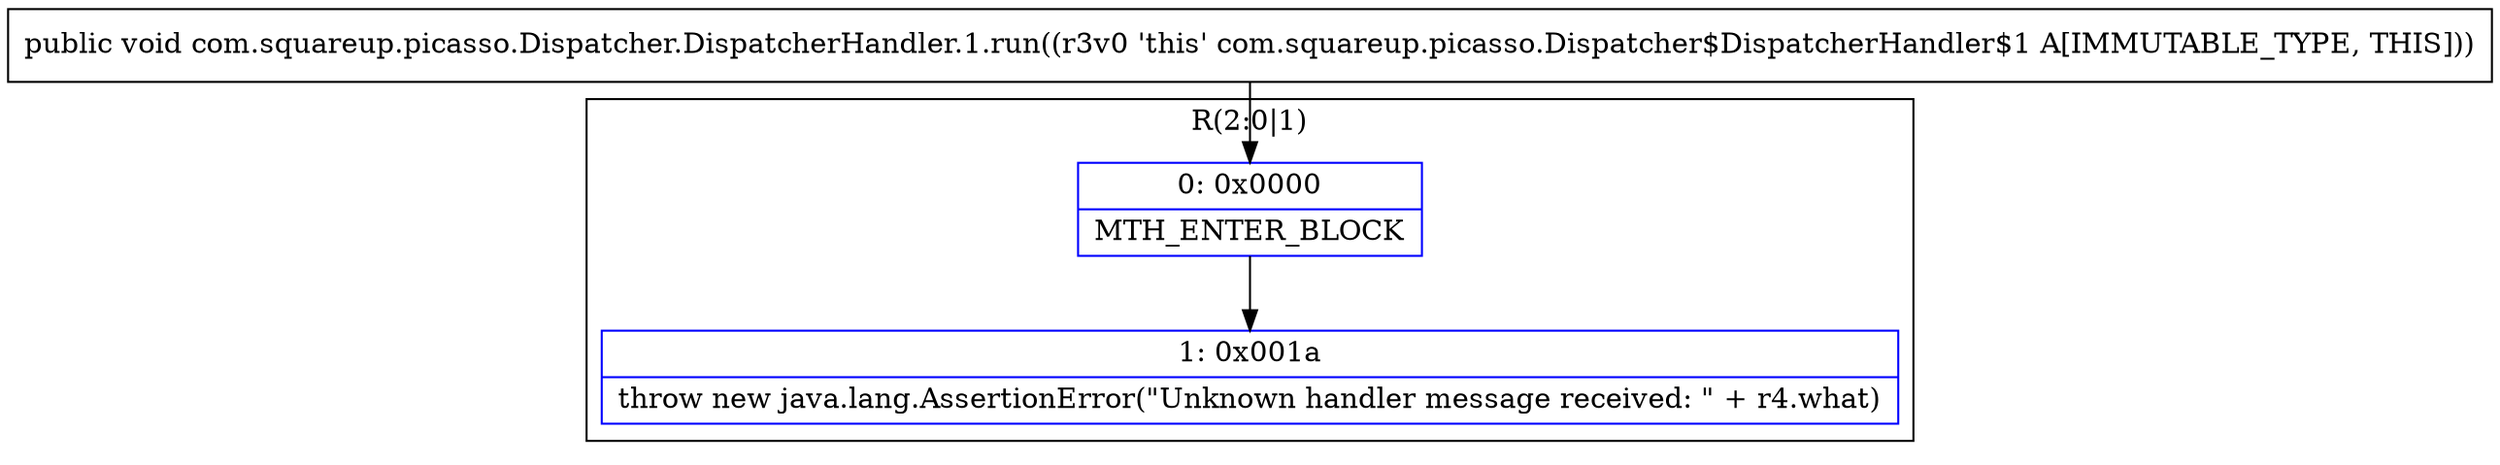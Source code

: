digraph "CFG forcom.squareup.picasso.Dispatcher.DispatcherHandler.1.run()V" {
subgraph cluster_Region_871047762 {
label = "R(2:0|1)";
node [shape=record,color=blue];
Node_0 [shape=record,label="{0\:\ 0x0000|MTH_ENTER_BLOCK\l}"];
Node_1 [shape=record,label="{1\:\ 0x001a|throw new java.lang.AssertionError(\"Unknown handler message received: \" + r4.what)\l}"];
}
MethodNode[shape=record,label="{public void com.squareup.picasso.Dispatcher.DispatcherHandler.1.run((r3v0 'this' com.squareup.picasso.Dispatcher$DispatcherHandler$1 A[IMMUTABLE_TYPE, THIS])) }"];
MethodNode -> Node_0;
Node_0 -> Node_1;
}

